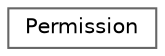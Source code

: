 digraph "Graphical Class Hierarchy"
{
 // LATEX_PDF_SIZE
  bgcolor="transparent";
  edge [fontname=Helvetica,fontsize=10,labelfontname=Helvetica,labelfontsize=10];
  node [fontname=Helvetica,fontsize=10,shape=box,height=0.2,width=0.4];
  rankdir="LR";
  Node0 [id="Node000000",label="Permission",height=0.2,width=0.4,color="grey40", fillcolor="white", style="filled",URL="$class_app_1_1_services_1_1_data_stubs_1_1_permission.html",tooltip=" "];
}
